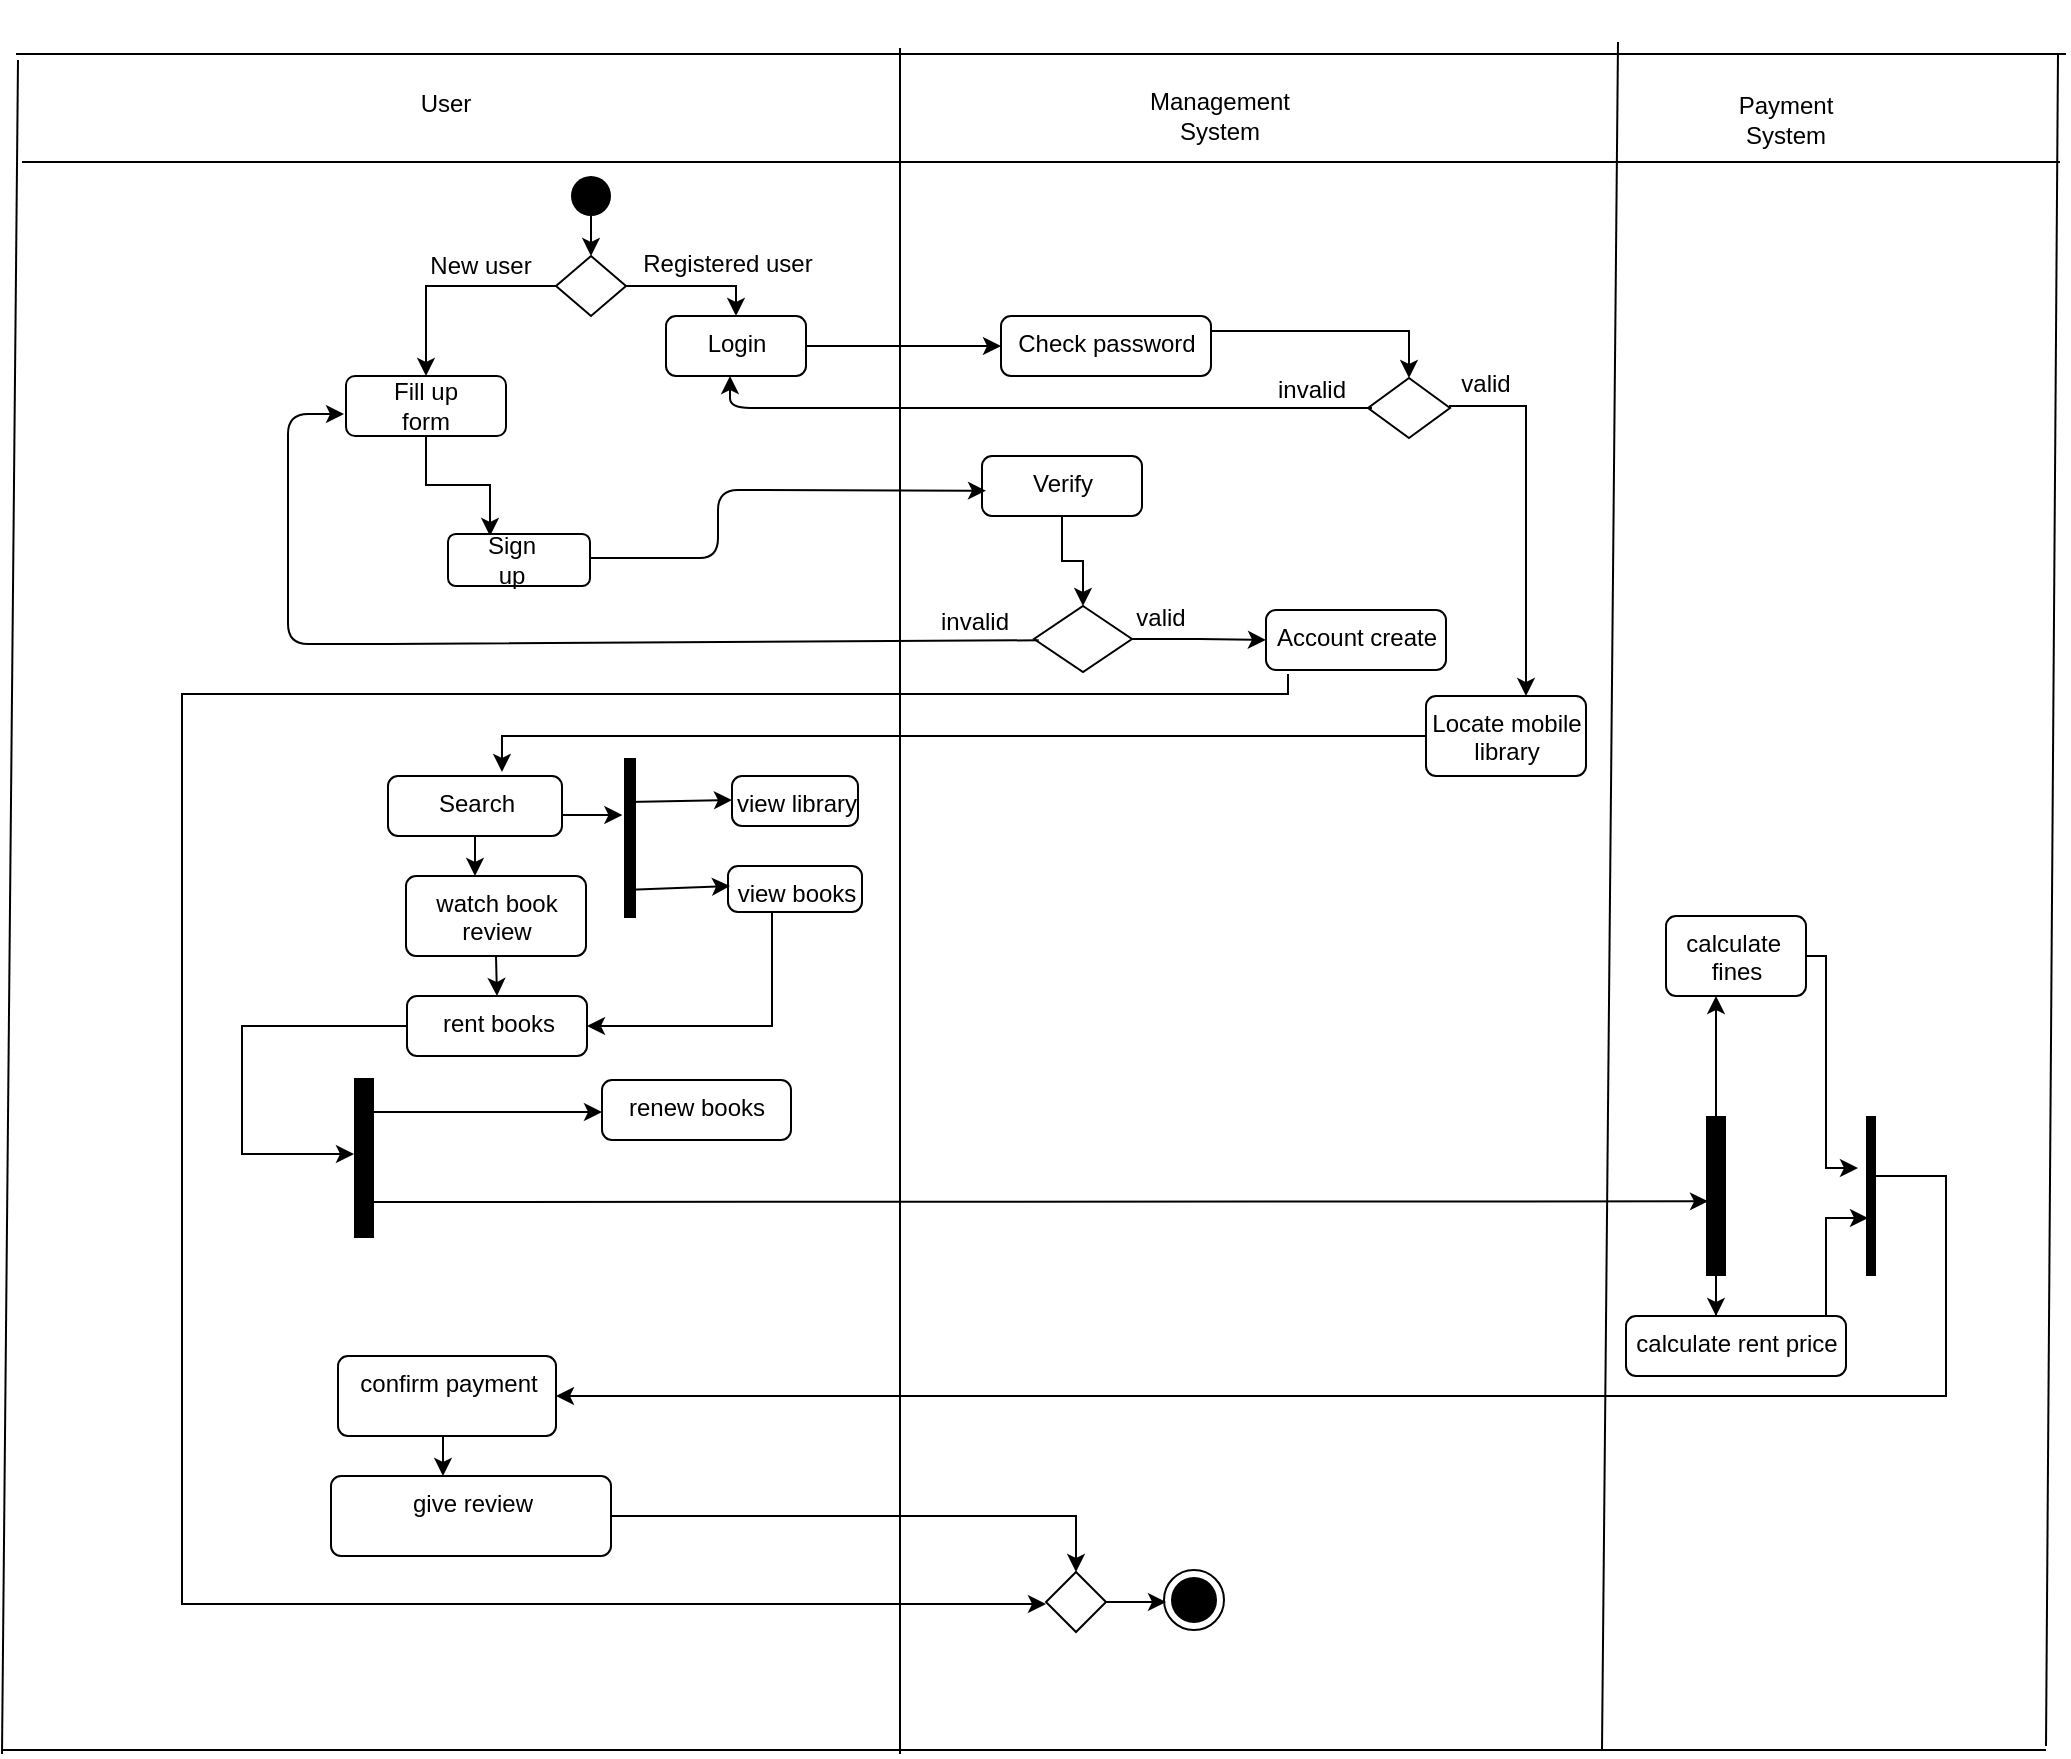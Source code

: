 <mxfile version="14.6.9" type="device"><diagram id="3NstbrFz5ciwtxlQqU5R" name="Page-1"><mxGraphModel dx="1421" dy="567" grid="0" gridSize="10" guides="0" tooltips="1" connect="0" arrows="0" fold="1" page="0" pageScale="1" pageWidth="850" pageHeight="1100" background="#ffffff" math="0" shadow="0"><root><mxCell id="0"/><mxCell id="1" parent="0"/><mxCell id="ZzDfqxciBmzBvwUzLdUG-26" value="" style="line;strokeWidth=1;fillColor=none;align=left;verticalAlign=middle;spacingTop=-1;spacingLeft=3;spacingRight=3;rotatable=0;labelPosition=right;points=[];portConstraint=eastwest;" parent="1" vertex="1"><mxGeometry x="-132" y="13" width="1019" height="160" as="geometry"/></mxCell><mxCell id="ZzDfqxciBmzBvwUzLdUG-27" value="User" style="text;html=1;strokeColor=none;fillColor=none;align=center;verticalAlign=middle;whiteSpace=wrap;rounded=0;" parent="1" vertex="1"><mxGeometry x="45" y="50" width="70" height="27" as="geometry"/></mxCell><mxCell id="ZzDfqxciBmzBvwUzLdUG-28" value="Management System" style="text;html=1;strokeColor=none;fillColor=none;align=center;verticalAlign=middle;whiteSpace=wrap;rounded=0;" parent="1" vertex="1"><mxGeometry x="418" y="52" width="98" height="35" as="geometry"/></mxCell><mxCell id="ZzDfqxciBmzBvwUzLdUG-29" value="Payment System" style="text;html=1;strokeColor=none;fillColor=none;align=center;verticalAlign=middle;whiteSpace=wrap;rounded=0;" parent="1" vertex="1"><mxGeometry x="730" y="62" width="40" height="20" as="geometry"/></mxCell><mxCell id="ZzDfqxciBmzBvwUzLdUG-36" style="edgeStyle=orthogonalEdgeStyle;rounded=0;orthogonalLoop=1;jettySize=auto;html=1;exitX=0.5;exitY=1;exitDx=0;exitDy=0;entryX=0.5;entryY=0;entryDx=0;entryDy=0;" parent="1" source="ZzDfqxciBmzBvwUzLdUG-30" target="ZzDfqxciBmzBvwUzLdUG-31" edge="1"><mxGeometry relative="1" as="geometry"/></mxCell><mxCell id="ZzDfqxciBmzBvwUzLdUG-30" value="" style="ellipse;fillColor=#000000;strokeColor=none;" parent="1" vertex="1"><mxGeometry x="142.5" y="100" width="20" height="20" as="geometry"/></mxCell><mxCell id="ZzDfqxciBmzBvwUzLdUG-115" style="edgeStyle=orthogonalEdgeStyle;rounded=0;orthogonalLoop=1;jettySize=auto;html=1;entryX=0.5;entryY=0;entryDx=0;entryDy=0;" parent="1" source="ZzDfqxciBmzBvwUzLdUG-31" target="ZzDfqxciBmzBvwUzLdUG-45" edge="1"><mxGeometry relative="1" as="geometry"><Array as="points"><mxPoint x="225" y="155"/></Array></mxGeometry></mxCell><mxCell id="ZzDfqxciBmzBvwUzLdUG-130" style="edgeStyle=orthogonalEdgeStyle;rounded=0;orthogonalLoop=1;jettySize=auto;html=1;entryX=0.5;entryY=0;entryDx=0;entryDy=0;" parent="1" source="ZzDfqxciBmzBvwUzLdUG-31" target="ZzDfqxciBmzBvwUzLdUG-128" edge="1"><mxGeometry relative="1" as="geometry"/></mxCell><mxCell id="ZzDfqxciBmzBvwUzLdUG-31" value="" style="rhombus;" parent="1" vertex="1"><mxGeometry x="135" y="140" width="35" height="30" as="geometry"/></mxCell><mxCell id="ZzDfqxciBmzBvwUzLdUG-55" style="edgeStyle=orthogonalEdgeStyle;rounded=0;orthogonalLoop=1;jettySize=auto;html=1;exitX=1;exitY=0.5;exitDx=0;exitDy=0;" parent="1" source="ZzDfqxciBmzBvwUzLdUG-45" target="ZzDfqxciBmzBvwUzLdUG-54" edge="1"><mxGeometry relative="1" as="geometry"><Array as="points"><mxPoint x="270" y="185"/><mxPoint x="270" y="185"/></Array></mxGeometry></mxCell><mxCell id="ZzDfqxciBmzBvwUzLdUG-45" value="Login" style="html=1;align=center;verticalAlign=top;rounded=1;absoluteArcSize=1;arcSize=10;dashed=0;" parent="1" vertex="1"><mxGeometry x="190" y="170" width="70" height="30" as="geometry"/></mxCell><mxCell id="ZzDfqxciBmzBvwUzLdUG-52" value="Registered user" style="text;html=1;strokeColor=none;fillColor=none;align=center;verticalAlign=middle;whiteSpace=wrap;rounded=0;" parent="1" vertex="1"><mxGeometry x="171" y="139" width="100" height="10" as="geometry"/></mxCell><mxCell id="ZzDfqxciBmzBvwUzLdUG-53" value="New user" style="text;html=1;strokeColor=none;fillColor=none;align=center;verticalAlign=middle;whiteSpace=wrap;rounded=0;" parent="1" vertex="1"><mxGeometry x="70" y="140" width="55" height="10" as="geometry"/></mxCell><mxCell id="ZzDfqxciBmzBvwUzLdUG-86" style="edgeStyle=orthogonalEdgeStyle;rounded=0;orthogonalLoop=1;jettySize=auto;html=1;exitX=1;exitY=0.25;exitDx=0;exitDy=0;entryX=0.5;entryY=0;entryDx=0;entryDy=0;" parent="1" source="ZzDfqxciBmzBvwUzLdUG-54" target="ZzDfqxciBmzBvwUzLdUG-82" edge="1"><mxGeometry relative="1" as="geometry"/></mxCell><mxCell id="ZzDfqxciBmzBvwUzLdUG-54" value="Check password" style="html=1;align=center;verticalAlign=top;rounded=1;absoluteArcSize=1;arcSize=10;dashed=0;" parent="1" vertex="1"><mxGeometry x="357.5" y="170" width="105" height="30" as="geometry"/></mxCell><mxCell id="ZzDfqxciBmzBvwUzLdUG-127" value="" style="edgeStyle=orthogonalEdgeStyle;rounded=0;orthogonalLoop=1;jettySize=auto;html=1;" parent="1" source="ZzDfqxciBmzBvwUzLdUG-56" target="ZzDfqxciBmzBvwUzLdUG-58" edge="1"><mxGeometry relative="1" as="geometry"/></mxCell><mxCell id="ZzDfqxciBmzBvwUzLdUG-56" value="Verify" style="html=1;align=center;verticalAlign=top;rounded=1;absoluteArcSize=1;arcSize=10;dashed=0;" parent="1" vertex="1"><mxGeometry x="348" y="240" width="80" height="30" as="geometry"/></mxCell><mxCell id="ZzDfqxciBmzBvwUzLdUG-66" style="edgeStyle=orthogonalEdgeStyle;rounded=0;orthogonalLoop=1;jettySize=auto;html=1;entryX=0;entryY=0.5;entryDx=0;entryDy=0;entryPerimeter=0;" parent="1" source="ZzDfqxciBmzBvwUzLdUG-58" target="ZzDfqxciBmzBvwUzLdUG-61" edge="1"><mxGeometry relative="1" as="geometry"><mxPoint x="375" y="314" as="sourcePoint"/><mxPoint x="489" y="332" as="targetPoint"/><Array as="points"/></mxGeometry></mxCell><mxCell id="ZzDfqxciBmzBvwUzLdUG-181" style="edgeStyle=orthogonalEdgeStyle;rounded=0;orthogonalLoop=1;jettySize=auto;html=1;" parent="1" edge="1"><mxGeometry relative="1" as="geometry"><mxPoint x="380" y="814" as="targetPoint"/><mxPoint x="501" y="349" as="sourcePoint"/><Array as="points"><mxPoint x="501" y="349"/><mxPoint x="501" y="359"/><mxPoint x="-52" y="359"/><mxPoint x="-52" y="814"/></Array></mxGeometry></mxCell><mxCell id="ZzDfqxciBmzBvwUzLdUG-61" value="Account create" style="html=1;align=center;verticalAlign=top;rounded=1;absoluteArcSize=1;arcSize=10;dashed=0;" parent="1" vertex="1"><mxGeometry x="490" y="317" width="90" height="30" as="geometry"/></mxCell><mxCell id="ZzDfqxciBmzBvwUzLdUG-138" style="edgeStyle=orthogonalEdgeStyle;rounded=0;orthogonalLoop=1;jettySize=auto;html=1;entryX=0.655;entryY=-0.067;entryDx=0;entryDy=0;entryPerimeter=0;exitX=0;exitY=0.75;exitDx=0;exitDy=0;" parent="1" source="ZzDfqxciBmzBvwUzLdUG-78" target="ZzDfqxciBmzBvwUzLdUG-94" edge="1"><mxGeometry relative="1" as="geometry"><mxPoint x="560" y="380" as="sourcePoint"/><mxPoint x="107.985" y="514" as="targetPoint"/><Array as="points"><mxPoint x="570" y="380"/><mxPoint x="108" y="380"/></Array></mxGeometry></mxCell><mxCell id="ZzDfqxciBmzBvwUzLdUG-78" value="Locate mobile&lt;br&gt;library" style="html=1;align=center;verticalAlign=top;rounded=1;absoluteArcSize=1;arcSize=10;dashed=0;" parent="1" vertex="1"><mxGeometry x="570" y="360" width="80" height="40" as="geometry"/></mxCell><mxCell id="ZzDfqxciBmzBvwUzLdUG-89" style="edgeStyle=orthogonalEdgeStyle;rounded=0;orthogonalLoop=1;jettySize=auto;html=1;exitX=1;exitY=0.5;exitDx=0;exitDy=0;" parent="1" source="ZzDfqxciBmzBvwUzLdUG-82" edge="1"><mxGeometry relative="1" as="geometry"><mxPoint x="620" y="360" as="targetPoint"/><mxPoint x="570" y="322" as="sourcePoint"/><Array as="points"><mxPoint x="620" y="215"/></Array></mxGeometry></mxCell><mxCell id="ZzDfqxciBmzBvwUzLdUG-82" value="" style="rhombus;" parent="1" vertex="1"><mxGeometry x="541" y="201" width="41" height="30" as="geometry"/></mxCell><mxCell id="ZzDfqxciBmzBvwUzLdUG-92" value="valid" style="text;html=1;strokeColor=none;fillColor=none;align=center;verticalAlign=middle;whiteSpace=wrap;rounded=0;" parent="1" vertex="1"><mxGeometry x="580" y="199" width="40" height="10" as="geometry"/></mxCell><mxCell id="ZzDfqxciBmzBvwUzLdUG-93" value="invalid" style="text;html=1;strokeColor=none;fillColor=none;align=center;verticalAlign=middle;whiteSpace=wrap;rounded=0;" parent="1" vertex="1"><mxGeometry x="318" y="310" width="53" height="25" as="geometry"/></mxCell><mxCell id="ZzDfqxciBmzBvwUzLdUG-96" style="edgeStyle=orthogonalEdgeStyle;rounded=0;orthogonalLoop=1;jettySize=auto;html=1;entryX=-0.13;entryY=0.363;entryDx=0;entryDy=0;entryPerimeter=0;" parent="1" target="ZzDfqxciBmzBvwUzLdUG-95" edge="1"><mxGeometry relative="1" as="geometry"><mxPoint x="137" y="419.5" as="sourcePoint"/><mxPoint x="310" y="419.5" as="targetPoint"/></mxGeometry></mxCell><mxCell id="ZzDfqxciBmzBvwUzLdUG-169" value="" style="edgeStyle=orthogonalEdgeStyle;rounded=0;orthogonalLoop=1;jettySize=auto;html=1;" parent="1" source="ZzDfqxciBmzBvwUzLdUG-94" target="ZzDfqxciBmzBvwUzLdUG-168" edge="1"><mxGeometry relative="1" as="geometry"><Array as="points"><mxPoint x="95" y="450"/><mxPoint x="95" y="450"/></Array></mxGeometry></mxCell><mxCell id="ZzDfqxciBmzBvwUzLdUG-94" value="Search" style="html=1;align=center;verticalAlign=top;rounded=1;absoluteArcSize=1;arcSize=10;dashed=0;" parent="1" vertex="1"><mxGeometry x="51" y="400" width="87" height="30" as="geometry"/></mxCell><mxCell id="ZzDfqxciBmzBvwUzLdUG-95" value="" style="html=1;points=[];perimeter=orthogonalPerimeter;fillColor=#000000;strokeColor=none;" parent="1" vertex="1"><mxGeometry x="169" y="391" width="6" height="80" as="geometry"/></mxCell><mxCell id="ZzDfqxciBmzBvwUzLdUG-140" style="edgeStyle=orthogonalEdgeStyle;rounded=0;orthogonalLoop=1;jettySize=auto;html=1;entryX=1;entryY=0.5;entryDx=0;entryDy=0;exitX=0.5;exitY=1;exitDx=0;exitDy=0;" parent="1" source="ZzDfqxciBmzBvwUzLdUG-98" target="ZzDfqxciBmzBvwUzLdUG-139" edge="1"><mxGeometry relative="1" as="geometry"><mxPoint x="454" y="519" as="sourcePoint"/><mxPoint x="181.5" y="568" as="targetPoint"/><Array as="points"><mxPoint x="243" y="525"/></Array></mxGeometry></mxCell><mxCell id="ZzDfqxciBmzBvwUzLdUG-98" value="view books" style="html=1;align=center;verticalAlign=top;rounded=1;absoluteArcSize=1;arcSize=10;dashed=0;" parent="1" vertex="1"><mxGeometry x="221" y="445" width="67" height="23" as="geometry"/></mxCell><mxCell id="ZzDfqxciBmzBvwUzLdUG-125" value="valid" style="text;html=1;strokeColor=none;fillColor=none;align=center;verticalAlign=middle;whiteSpace=wrap;rounded=0;" parent="1" vertex="1"><mxGeometry x="415" y="313" width="45" height="15" as="geometry"/></mxCell><mxCell id="ZzDfqxciBmzBvwUzLdUG-58" value="" style="rhombus;" parent="1" vertex="1"><mxGeometry x="374" y="315" width="49" height="33" as="geometry"/></mxCell><mxCell id="ZzDfqxciBmzBvwUzLdUG-135" value="" style="edgeStyle=orthogonalEdgeStyle;rounded=0;orthogonalLoop=1;jettySize=auto;html=1;entryX=0.296;entryY=0.038;entryDx=0;entryDy=0;entryPerimeter=0;" parent="1" source="ZzDfqxciBmzBvwUzLdUG-128" target="uOZ0F9Rr9-lAhkWMPPiP-3" edge="1"><mxGeometry relative="1" as="geometry"><mxPoint x="104.5" y="266" as="targetPoint"/></mxGeometry></mxCell><mxCell id="ZzDfqxciBmzBvwUzLdUG-128" value="" style="rounded=1;whiteSpace=wrap;html=1;" parent="1" vertex="1"><mxGeometry x="30" y="200" width="80" height="30" as="geometry"/></mxCell><mxCell id="ZzDfqxciBmzBvwUzLdUG-129" value="Fill up form" style="text;html=1;strokeColor=none;fillColor=none;align=center;verticalAlign=middle;whiteSpace=wrap;rounded=0;" parent="1" vertex="1"><mxGeometry x="50" y="205" width="40" height="20" as="geometry"/></mxCell><mxCell id="ZzDfqxciBmzBvwUzLdUG-145" style="edgeStyle=orthogonalEdgeStyle;rounded=0;orthogonalLoop=1;jettySize=auto;html=1;" parent="1" source="ZzDfqxciBmzBvwUzLdUG-139" edge="1"><mxGeometry relative="1" as="geometry"><mxPoint x="34" y="589" as="targetPoint"/><Array as="points"><mxPoint x="-22" y="525"/><mxPoint x="-22" y="589"/><mxPoint x="24" y="589"/></Array></mxGeometry></mxCell><mxCell id="ZzDfqxciBmzBvwUzLdUG-139" value="rent books" style="html=1;align=center;verticalAlign=top;rounded=1;absoluteArcSize=1;arcSize=10;dashed=0;" parent="1" vertex="1"><mxGeometry x="60.5" y="510" width="90" height="30" as="geometry"/></mxCell><mxCell id="ZzDfqxciBmzBvwUzLdUG-141" value="renew books" style="html=1;align=center;verticalAlign=top;rounded=1;absoluteArcSize=1;arcSize=10;dashed=0;" parent="1" vertex="1"><mxGeometry x="158" y="552" width="94.5" height="30" as="geometry"/></mxCell><mxCell id="ZzDfqxciBmzBvwUzLdUG-147" style="edgeStyle=orthogonalEdgeStyle;rounded=0;orthogonalLoop=1;jettySize=auto;html=1;" parent="1" source="ZzDfqxciBmzBvwUzLdUG-144" edge="1"><mxGeometry relative="1" as="geometry"><mxPoint x="158" y="568" as="targetPoint"/><Array as="points"><mxPoint x="127" y="568"/></Array><mxPoint x="54" y="568" as="sourcePoint"/></mxGeometry></mxCell><mxCell id="ZzDfqxciBmzBvwUzLdUG-150" style="edgeStyle=orthogonalEdgeStyle;rounded=0;orthogonalLoop=1;jettySize=auto;html=1;entryX=0.1;entryY=0.371;entryDx=0;entryDy=0;entryPerimeter=0;" parent="1" edge="1"><mxGeometry relative="1" as="geometry"><mxPoint x="711" y="612.68" as="targetPoint"/><mxPoint x="87" y="613" as="sourcePoint"/><Array as="points"><mxPoint x="44" y="613"/></Array></mxGeometry></mxCell><mxCell id="ZzDfqxciBmzBvwUzLdUG-144" value="" style="html=1;points=[];perimeter=orthogonalPerimeter;fillColor=#000000;strokeColor=none;" parent="1" vertex="1"><mxGeometry x="34" y="551" width="10" height="80" as="geometry"/></mxCell><mxCell id="ZzDfqxciBmzBvwUzLdUG-155" style="edgeStyle=orthogonalEdgeStyle;rounded=0;orthogonalLoop=1;jettySize=auto;html=1;" parent="1" source="ZzDfqxciBmzBvwUzLdUG-152" edge="1"><mxGeometry relative="1" as="geometry"><mxPoint x="715" y="510" as="targetPoint"/></mxGeometry></mxCell><mxCell id="ZzDfqxciBmzBvwUzLdUG-157" style="edgeStyle=orthogonalEdgeStyle;rounded=0;orthogonalLoop=1;jettySize=auto;html=1;entryX=0.409;entryY=0;entryDx=0;entryDy=0;entryPerimeter=0;" parent="1" source="ZzDfqxciBmzBvwUzLdUG-152" target="ZzDfqxciBmzBvwUzLdUG-154" edge="1"><mxGeometry relative="1" as="geometry"/></mxCell><mxCell id="ZzDfqxciBmzBvwUzLdUG-152" value="" style="html=1;points=[];perimeter=orthogonalPerimeter;fillColor=#000000;strokeColor=none;" parent="1" vertex="1"><mxGeometry x="710" y="570" width="10" height="80" as="geometry"/></mxCell><mxCell id="ZzDfqxciBmzBvwUzLdUG-159" style="edgeStyle=orthogonalEdgeStyle;rounded=0;orthogonalLoop=1;jettySize=auto;html=1;entryX=-0.8;entryY=0.325;entryDx=0;entryDy=0;entryPerimeter=0;" parent="1" source="ZzDfqxciBmzBvwUzLdUG-153" target="ZzDfqxciBmzBvwUzLdUG-158" edge="1"><mxGeometry relative="1" as="geometry"><Array as="points"><mxPoint x="770" y="490"/><mxPoint x="770" y="596"/></Array></mxGeometry></mxCell><mxCell id="ZzDfqxciBmzBvwUzLdUG-153" value="calculate&amp;nbsp;&lt;br&gt;fines" style="html=1;align=center;verticalAlign=top;rounded=1;absoluteArcSize=1;arcSize=10;dashed=0;" parent="1" vertex="1"><mxGeometry x="690" y="470" width="70" height="40" as="geometry"/></mxCell><mxCell id="ZzDfqxciBmzBvwUzLdUG-161" style="edgeStyle=orthogonalEdgeStyle;rounded=0;orthogonalLoop=1;jettySize=auto;html=1;entryX=0.2;entryY=0.638;entryDx=0;entryDy=0;entryPerimeter=0;" parent="1" source="ZzDfqxciBmzBvwUzLdUG-154" target="ZzDfqxciBmzBvwUzLdUG-158" edge="1"><mxGeometry relative="1" as="geometry"><mxPoint x="740" y="600" as="targetPoint"/><Array as="points"><mxPoint x="770" y="621"/></Array></mxGeometry></mxCell><mxCell id="ZzDfqxciBmzBvwUzLdUG-154" value="calculate rent price" style="html=1;align=center;verticalAlign=top;rounded=1;absoluteArcSize=1;arcSize=10;dashed=0;" parent="1" vertex="1"><mxGeometry x="670" y="670" width="110" height="30" as="geometry"/></mxCell><mxCell id="ZzDfqxciBmzBvwUzLdUG-165" style="edgeStyle=orthogonalEdgeStyle;rounded=0;orthogonalLoop=1;jettySize=auto;html=1;entryX=1;entryY=0.75;entryDx=0;entryDy=0;" parent="1" edge="1"><mxGeometry relative="1" as="geometry"><mxPoint x="795" y="600" as="sourcePoint"/><mxPoint x="135" y="710" as="targetPoint"/><Array as="points"><mxPoint x="830" y="600"/><mxPoint x="830" y="710"/></Array></mxGeometry></mxCell><mxCell id="ZzDfqxciBmzBvwUzLdUG-158" value="" style="html=1;points=[];perimeter=orthogonalPerimeter;fillColor=#000000;strokeColor=none;" parent="1" vertex="1"><mxGeometry x="790" y="570" width="5" height="80" as="geometry"/></mxCell><mxCell id="ZzDfqxciBmzBvwUzLdUG-177" style="edgeStyle=orthogonalEdgeStyle;rounded=0;orthogonalLoop=1;jettySize=auto;html=1;exitX=0.5;exitY=1;exitDx=0;exitDy=0;entryX=0.4;entryY=0;entryDx=0;entryDy=0;entryPerimeter=0;" parent="1" source="ZzDfqxciBmzBvwUzLdUG-164" target="ZzDfqxciBmzBvwUzLdUG-173" edge="1"><mxGeometry relative="1" as="geometry"/></mxCell><mxCell id="ZzDfqxciBmzBvwUzLdUG-164" value="confirm payment" style="html=1;align=center;verticalAlign=top;rounded=1;absoluteArcSize=1;arcSize=10;dashed=0;" parent="1" vertex="1"><mxGeometry x="26" y="690" width="109" height="40" as="geometry"/></mxCell><mxCell id="ZzDfqxciBmzBvwUzLdUG-172" style="edgeStyle=orthogonalEdgeStyle;rounded=0;orthogonalLoop=1;jettySize=auto;html=1;exitX=0.5;exitY=1;exitDx=0;exitDy=0;entryX=0.5;entryY=0;entryDx=0;entryDy=0;" parent="1" source="ZzDfqxciBmzBvwUzLdUG-168" target="ZzDfqxciBmzBvwUzLdUG-139" edge="1"><mxGeometry relative="1" as="geometry"/></mxCell><mxCell id="ZzDfqxciBmzBvwUzLdUG-168" value="watch book&lt;br&gt;review" style="html=1;align=center;verticalAlign=top;rounded=1;absoluteArcSize=1;arcSize=10;dashed=0;" parent="1" vertex="1"><mxGeometry x="60" y="450" width="90" height="40" as="geometry"/></mxCell><mxCell id="ZzDfqxciBmzBvwUzLdUG-183" style="edgeStyle=orthogonalEdgeStyle;rounded=0;orthogonalLoop=1;jettySize=auto;html=1;exitX=1;exitY=0.5;exitDx=0;exitDy=0;entryX=0.5;entryY=0;entryDx=0;entryDy=0;" parent="1" source="ZzDfqxciBmzBvwUzLdUG-173" target="ZzDfqxciBmzBvwUzLdUG-182" edge="1"><mxGeometry relative="1" as="geometry"/></mxCell><mxCell id="ZzDfqxciBmzBvwUzLdUG-173" value="give review" style="html=1;align=center;verticalAlign=top;rounded=1;absoluteArcSize=1;arcSize=10;dashed=0;" parent="1" vertex="1"><mxGeometry x="22.5" y="750" width="140" height="40" as="geometry"/></mxCell><mxCell id="ZzDfqxciBmzBvwUzLdUG-184" style="edgeStyle=orthogonalEdgeStyle;rounded=0;orthogonalLoop=1;jettySize=auto;html=1;exitX=1;exitY=0.5;exitDx=0;exitDy=0;" parent="1" source="ZzDfqxciBmzBvwUzLdUG-182" edge="1"><mxGeometry relative="1" as="geometry"><mxPoint x="440" y="813" as="targetPoint"/></mxGeometry></mxCell><mxCell id="ZzDfqxciBmzBvwUzLdUG-182" value="" style="rhombus;" parent="1" vertex="1"><mxGeometry x="380" y="798" width="30" height="30" as="geometry"/></mxCell><mxCell id="ZzDfqxciBmzBvwUzLdUG-185" value="" style="ellipse;html=1;shape=endState;fillColor=#000000;strokeColor=#000000;" parent="1" vertex="1"><mxGeometry x="439" y="797" width="30" height="30" as="geometry"/></mxCell><mxCell id="ZzDfqxciBmzBvwUzLdUG-208" value="" style="endArrow=none;html=1;" parent="1" edge="1"><mxGeometry width="50" height="50" relative="1" as="geometry"><mxPoint x="658" y="887" as="sourcePoint"/><mxPoint x="666" y="33" as="targetPoint"/><Array as="points"><mxPoint x="666" y="33"/></Array></mxGeometry></mxCell><mxCell id="ZzDfqxciBmzBvwUzLdUG-209" value="" style="endArrow=none;html=1;" parent="1" edge="1"><mxGeometry width="50" height="50" relative="1" as="geometry"><mxPoint x="-142" y="889" as="sourcePoint"/><mxPoint x="-134" y="42" as="targetPoint"/><Array as="points"/></mxGeometry></mxCell><mxCell id="ZzDfqxciBmzBvwUzLdUG-211" value="" style="endArrow=none;html=1;" parent="1" edge="1"><mxGeometry width="50" height="50" relative="1" as="geometry"><mxPoint x="880" y="885" as="sourcePoint"/><mxPoint x="886" y="39" as="targetPoint"/></mxGeometry></mxCell><mxCell id="ZzDfqxciBmzBvwUzLdUG-212" value="" style="endArrow=classic;html=1;entryX=0.025;entryY=0.611;entryDx=0;entryDy=0;entryPerimeter=0;" parent="1" edge="1"><mxGeometry width="50" height="50" relative="1" as="geometry"><mxPoint x="150" y="291" as="sourcePoint"/><mxPoint x="350" y="257.33" as="targetPoint"/><Array as="points"><mxPoint x="188" y="291"/><mxPoint x="216" y="291"/><mxPoint x="216" y="257"/></Array></mxGeometry></mxCell><mxCell id="ZzDfqxciBmzBvwUzLdUG-217" value="" style="endArrow=classic;html=1;exitX=0.048;exitY=0.519;exitDx=0;exitDy=0;exitPerimeter=0;" parent="1" source="ZzDfqxciBmzBvwUzLdUG-58" edge="1"><mxGeometry width="50" height="50" relative="1" as="geometry"><mxPoint x="336" y="347" as="sourcePoint"/><mxPoint x="29" y="219" as="targetPoint"/><Array as="points"><mxPoint x="41" y="334"/><mxPoint x="1" y="334"/><mxPoint x="1" y="219"/></Array></mxGeometry></mxCell><mxCell id="ZzDfqxciBmzBvwUzLdUG-218" value="" style="endArrow=none;html=1;" parent="1" edge="1"><mxGeometry width="50" height="50" relative="1" as="geometry"><mxPoint x="-135" y="39" as="sourcePoint"/><mxPoint x="890" y="39" as="targetPoint"/></mxGeometry></mxCell><mxCell id="ZzDfqxciBmzBvwUzLdUG-219" value="" style="endArrow=none;html=1;" parent="1" edge="1"><mxGeometry width="50" height="50" relative="1" as="geometry"><mxPoint x="-142" y="887" as="sourcePoint"/><mxPoint x="880" y="887" as="targetPoint"/></mxGeometry></mxCell><mxCell id="ZzDfqxciBmzBvwUzLdUG-97" value="view library" style="html=1;align=center;verticalAlign=top;rounded=1;absoluteArcSize=1;arcSize=10;dashed=0;" parent="1" vertex="1"><mxGeometry x="223" y="400" width="63" height="25" as="geometry"/></mxCell><mxCell id="P0lFD3O0LmXtiWRGdz34-1" value="" style="endArrow=none;html=1;" parent="1" edge="1"><mxGeometry width="50" height="50" relative="1" as="geometry"><mxPoint x="307" y="889" as="sourcePoint"/><mxPoint x="307" y="36" as="targetPoint"/><Array as="points"><mxPoint x="307" y="681"/><mxPoint x="307" y="488"/></Array></mxGeometry></mxCell><mxCell id="uOZ0F9Rr9-lAhkWMPPiP-1" value="" style="endArrow=classic;html=1;" parent="1" edge="1"><mxGeometry width="50" height="50" relative="1" as="geometry"><mxPoint x="171" y="413" as="sourcePoint"/><mxPoint x="223" y="412" as="targetPoint"/><Array as="points"><mxPoint x="171" y="413"/></Array></mxGeometry></mxCell><mxCell id="uOZ0F9Rr9-lAhkWMPPiP-2" value="" style="endArrow=classic;html=1;exitX=0;exitY=0.825;exitDx=0;exitDy=0;exitPerimeter=0;" parent="1" source="ZzDfqxciBmzBvwUzLdUG-95" edge="1"><mxGeometry width="50" height="50" relative="1" as="geometry"><mxPoint x="179" y="492" as="sourcePoint"/><mxPoint x="222" y="455" as="targetPoint"/></mxGeometry></mxCell><mxCell id="uOZ0F9Rr9-lAhkWMPPiP-3" value="" style="rounded=1;whiteSpace=wrap;html=1;" parent="1" vertex="1"><mxGeometry x="81" y="279" width="71" height="26" as="geometry"/></mxCell><mxCell id="uOZ0F9Rr9-lAhkWMPPiP-5" value="Sign up" style="text;html=1;strokeColor=none;fillColor=none;align=center;verticalAlign=middle;whiteSpace=wrap;rounded=0;" parent="1" vertex="1"><mxGeometry x="93" y="282" width="40" height="20" as="geometry"/></mxCell><mxCell id="ZzDfqxciBmzBvwUzLdUG-113" value="invalid" style="text;html=1;strokeColor=none;fillColor=none;align=center;verticalAlign=middle;whiteSpace=wrap;rounded=0;" parent="1" vertex="1"><mxGeometry x="493" y="199" width="40" height="15" as="geometry"/></mxCell><mxCell id="uOZ0F9Rr9-lAhkWMPPiP-7" value="" style="endArrow=classic;html=1;" parent="1" edge="1"><mxGeometry width="50" height="50" relative="1" as="geometry"><mxPoint x="543" y="216" as="sourcePoint"/><mxPoint x="222" y="200" as="targetPoint"/><Array as="points"><mxPoint x="222" y="216"/></Array></mxGeometry></mxCell></root></mxGraphModel></diagram></mxfile>